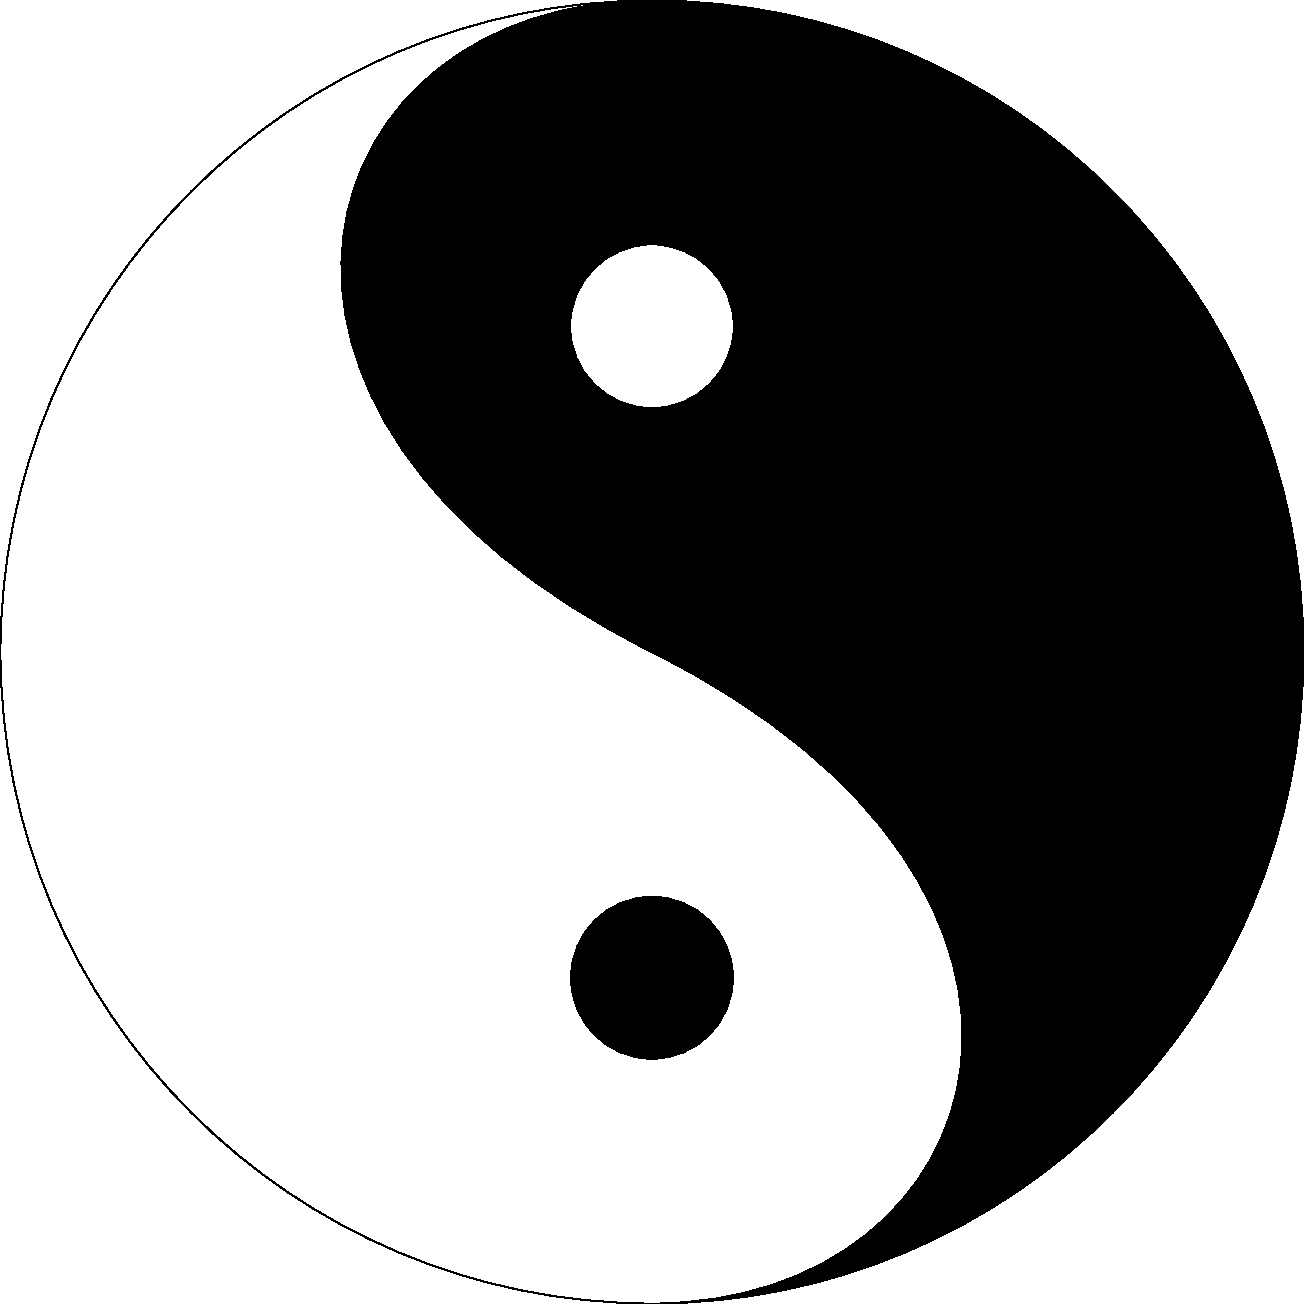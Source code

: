 size(0,23cm);
guide center = (0,1){W}..tension 0.8..(0,0){(1,-.5)}..tension 0.8..{W}(0,-1); 

draw((0,1)..(-1,0)..(0,-1));
filldraw(center{E}..{N}(1,0)..{W}cycle);
unfill(circle((0,0.5),0.125));
fill(circle((0,-0.5),0.125));
